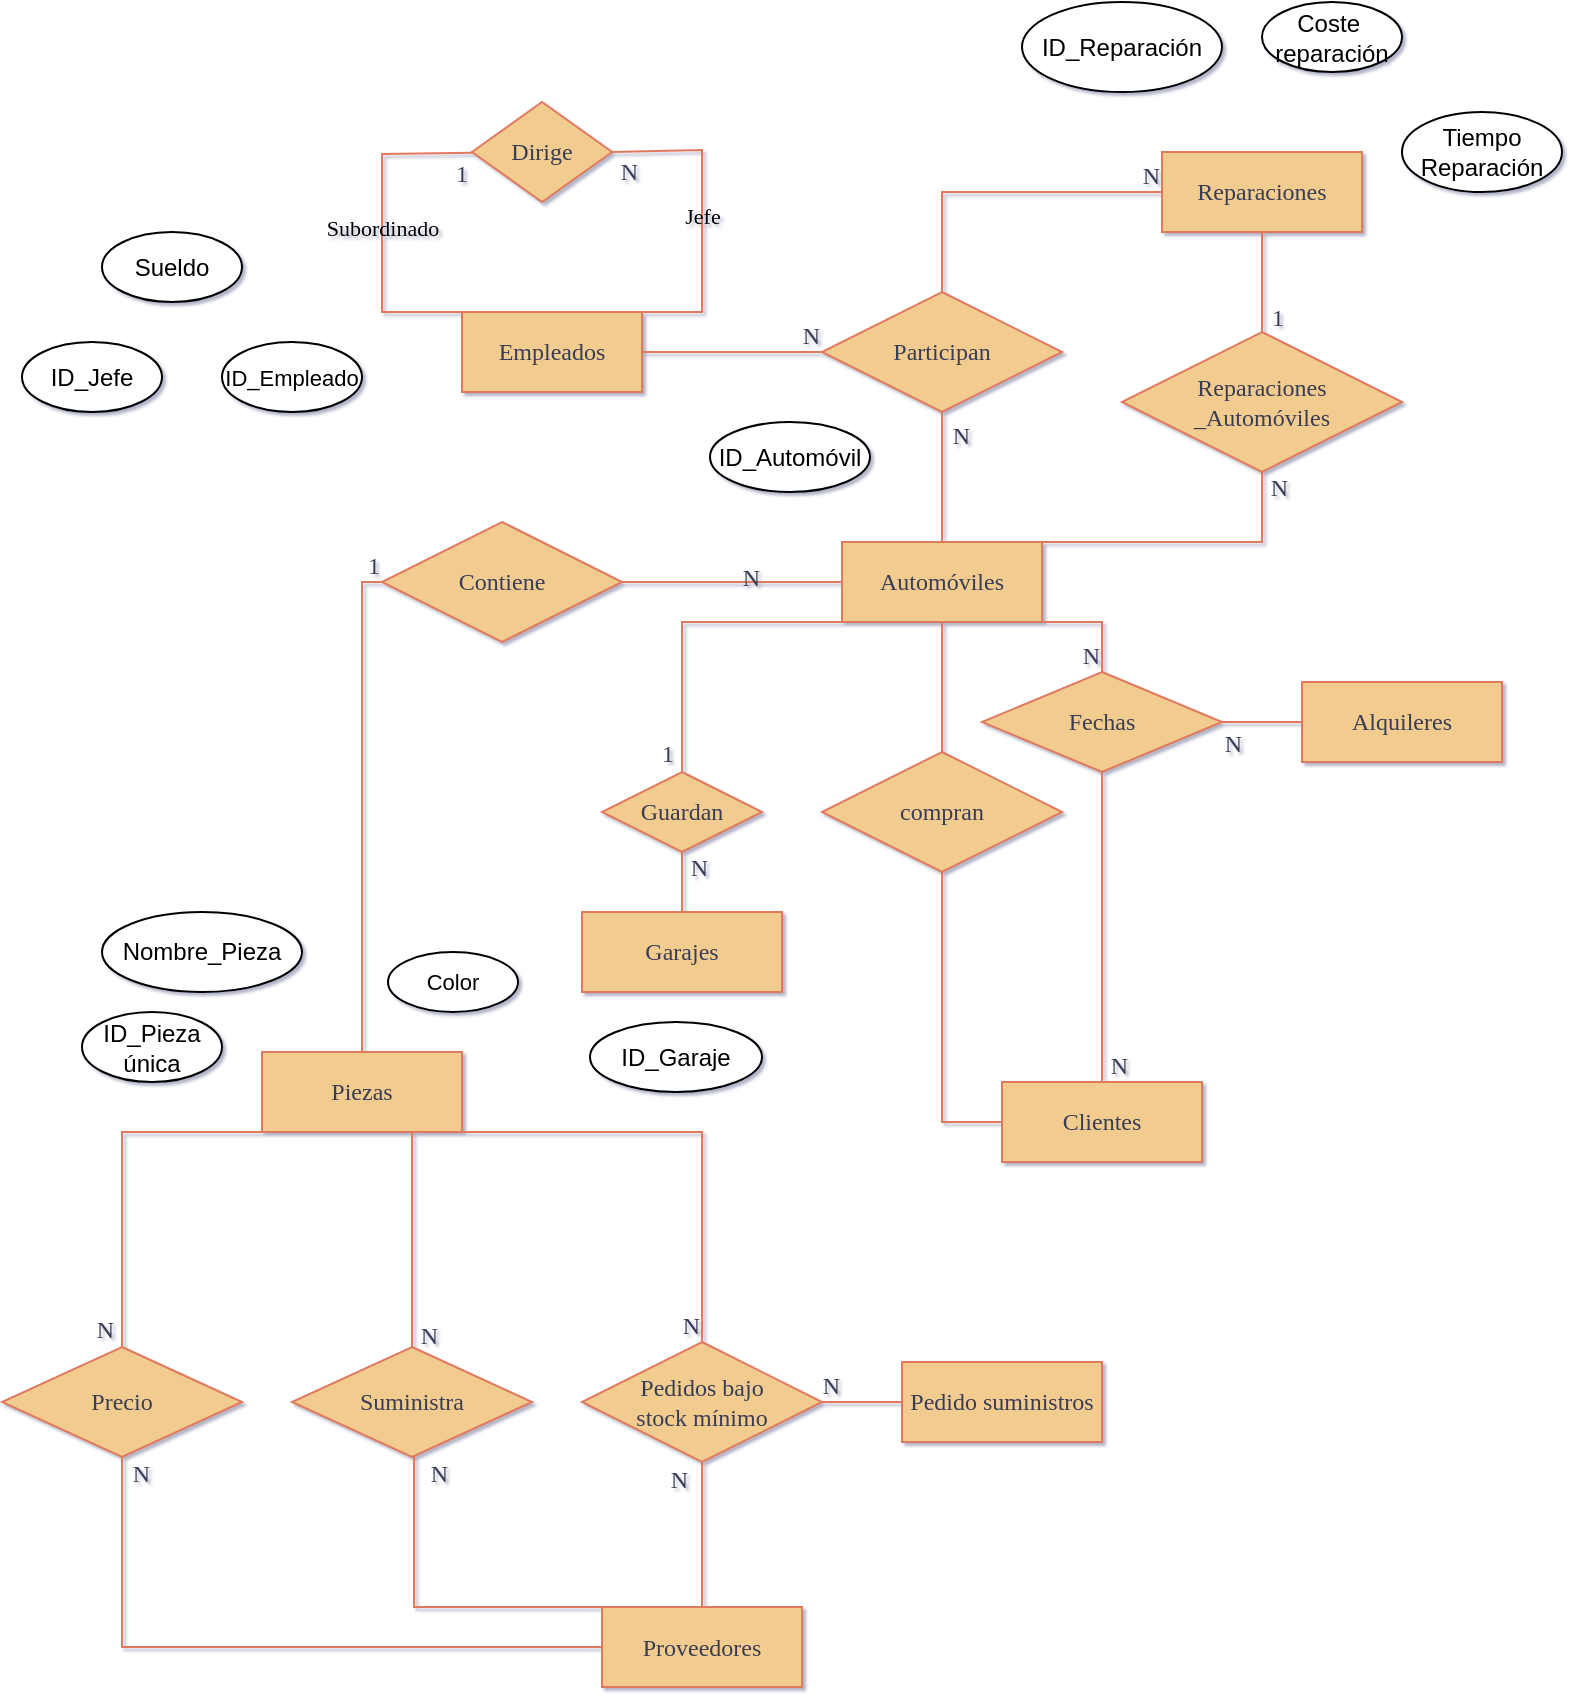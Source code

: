 <mxfile version="24.8.6">
  <diagram name="Página-1" id="gJw8Lhun-Aa-bNbXO7BL">
    <mxGraphModel dx="713" dy="739" grid="1" gridSize="10" guides="1" tooltips="1" connect="1" arrows="1" fold="1" page="1" pageScale="1" pageWidth="827" pageHeight="1169" background="none" math="0" shadow="1">
      <root>
        <mxCell id="0" />
        <mxCell id="1" parent="0" />
        <mxCell id="eUfo0shMedG3Ke2v0n19-7" value="Clientes" style="whiteSpace=wrap;html=1;align=center;labelBackgroundColor=none;fillColor=#F2CC8F;strokeColor=#E07A5F;fontColor=#393C56;rounded=0;fontFamily=Times New Roman;" parent="1" vertex="1">
          <mxGeometry x="520" y="690" width="100" height="40" as="geometry" />
        </mxCell>
        <mxCell id="eUfo0shMedG3Ke2v0n19-8" value="Alquileres" style="whiteSpace=wrap;html=1;align=center;labelBackgroundColor=none;fillColor=#F2CC8F;strokeColor=#E07A5F;fontColor=#393C56;rounded=0;fontFamily=Times New Roman;" parent="1" vertex="1">
          <mxGeometry x="670" y="490" width="100" height="40" as="geometry" />
        </mxCell>
        <mxCell id="eUfo0shMedG3Ke2v0n19-9" value="Piezas" style="whiteSpace=wrap;html=1;align=center;labelBackgroundColor=none;fillColor=#F2CC8F;strokeColor=#E07A5F;fontColor=#393C56;rounded=0;fontFamily=Times New Roman;" parent="1" vertex="1">
          <mxGeometry x="150" y="675" width="100" height="40" as="geometry" />
        </mxCell>
        <mxCell id="eUfo0shMedG3Ke2v0n19-10" value="Reparaciones" style="whiteSpace=wrap;html=1;align=center;labelBackgroundColor=none;fillColor=#F2CC8F;strokeColor=#E07A5F;fontColor=#393C56;rounded=0;fontFamily=Times New Roman;" parent="1" vertex="1">
          <mxGeometry x="600" y="225" width="100" height="40" as="geometry" />
        </mxCell>
        <mxCell id="eUfo0shMedG3Ke2v0n19-11" value="Automóviles" style="whiteSpace=wrap;html=1;align=center;labelBackgroundColor=none;fillColor=#F2CC8F;strokeColor=#E07A5F;fontColor=#393C56;rounded=0;fontFamily=Times New Roman;" parent="1" vertex="1">
          <mxGeometry x="440" y="420" width="100" height="40" as="geometry" />
        </mxCell>
        <mxCell id="eUfo0shMedG3Ke2v0n19-12" value="Proveedores" style="whiteSpace=wrap;html=1;align=center;labelBackgroundColor=none;fillColor=#F2CC8F;strokeColor=#E07A5F;fontColor=#393C56;rounded=0;fontFamily=Times New Roman;" parent="1" vertex="1">
          <mxGeometry x="320" y="952.5" width="100" height="40" as="geometry" />
        </mxCell>
        <mxCell id="eUfo0shMedG3Ke2v0n19-14" value="Garajes" style="whiteSpace=wrap;html=1;align=center;labelBackgroundColor=none;fillColor=#F2CC8F;strokeColor=#E07A5F;fontColor=#393C56;rounded=0;fontFamily=Times New Roman;" parent="1" vertex="1">
          <mxGeometry x="310" y="605" width="100" height="40" as="geometry" />
        </mxCell>
        <mxCell id="eUfo0shMedG3Ke2v0n19-15" value="Empleados" style="whiteSpace=wrap;html=1;align=center;labelBackgroundColor=none;fillColor=#F2CC8F;strokeColor=#E07A5F;fontColor=#393C56;rounded=0;fontFamily=Times New Roman;" parent="1" vertex="1">
          <mxGeometry x="250" y="305" width="90" height="40" as="geometry" />
        </mxCell>
        <mxCell id="eUfo0shMedG3Ke2v0n19-24" value="Dirige" style="shape=rhombus;perimeter=rhombusPerimeter;whiteSpace=wrap;html=1;align=center;labelBackgroundColor=none;fillColor=#F2CC8F;strokeColor=#E07A5F;fontColor=#393C56;rounded=0;fontFamily=Times New Roman;" parent="1" vertex="1">
          <mxGeometry x="255" y="200" width="70" height="50" as="geometry" />
        </mxCell>
        <mxCell id="eUfo0shMedG3Ke2v0n19-36" value="Subordinado" style="endArrow=none;html=1;rounded=0;labelBackgroundColor=none;strokeColor=#E07A5F;fontColor=default;fontFamily=Times New Roman;" parent="1" source="eUfo0shMedG3Ke2v0n19-24" edge="1">
          <mxGeometry relative="1" as="geometry">
            <mxPoint x="210" y="196" as="sourcePoint" />
            <mxPoint x="250" y="305" as="targetPoint" />
            <Array as="points">
              <mxPoint x="210" y="226" />
              <mxPoint x="210" y="305" />
            </Array>
          </mxGeometry>
        </mxCell>
        <mxCell id="eUfo0shMedG3Ke2v0n19-37" value="1" style="resizable=0;html=1;whiteSpace=wrap;align=right;verticalAlign=bottom;labelBackgroundColor=none;fillColor=#F2CC8F;strokeColor=#E07A5F;fontColor=#393C56;rounded=0;fontFamily=Times New Roman;" parent="eUfo0shMedG3Ke2v0n19-36" connectable="0" vertex="1">
          <mxGeometry x="1" relative="1" as="geometry">
            <mxPoint x="5" y="-61" as="offset" />
          </mxGeometry>
        </mxCell>
        <mxCell id="eUfo0shMedG3Ke2v0n19-38" value="Jefe" style="endArrow=none;html=1;rounded=0;entryX=1;entryY=0;entryDx=0;entryDy=0;exitX=1;exitY=0.5;exitDx=0;exitDy=0;labelBackgroundColor=none;strokeColor=#E07A5F;fontColor=default;fontFamily=Times New Roman;" parent="1" source="eUfo0shMedG3Ke2v0n19-24" target="eUfo0shMedG3Ke2v0n19-15" edge="1">
          <mxGeometry x="0.007" relative="1" as="geometry">
            <mxPoint x="340" y="224" as="sourcePoint" />
            <mxPoint x="370" y="296" as="targetPoint" />
            <Array as="points">
              <mxPoint x="370" y="224" />
              <mxPoint x="370" y="305" />
            </Array>
            <mxPoint as="offset" />
          </mxGeometry>
        </mxCell>
        <mxCell id="eUfo0shMedG3Ke2v0n19-39" value="N" style="resizable=0;html=1;whiteSpace=wrap;align=right;verticalAlign=bottom;labelBackgroundColor=none;fillColor=#F2CC8F;strokeColor=#E07A5F;fontColor=#393C56;rounded=0;fontFamily=Times New Roman;" parent="eUfo0shMedG3Ke2v0n19-38" connectable="0" vertex="1">
          <mxGeometry x="1" relative="1" as="geometry">
            <mxPoint x="-1" y="-62" as="offset" />
          </mxGeometry>
        </mxCell>
        <mxCell id="eUfo0shMedG3Ke2v0n19-42" style="edgeStyle=orthogonalEdgeStyle;rounded=0;orthogonalLoop=1;jettySize=auto;html=1;exitX=0.5;exitY=1;exitDx=0;exitDy=0;labelBackgroundColor=none;strokeColor=#E07A5F;fontColor=default;fontFamily=Times New Roman;" parent="1" source="eUfo0shMedG3Ke2v0n19-10" target="eUfo0shMedG3Ke2v0n19-10" edge="1">
          <mxGeometry relative="1" as="geometry" />
        </mxCell>
        <mxCell id="eUfo0shMedG3Ke2v0n19-51" value="Precio" style="shape=rhombus;perimeter=rhombusPerimeter;whiteSpace=wrap;html=1;align=center;labelBackgroundColor=none;fillColor=#F2CC8F;strokeColor=#E07A5F;fontColor=#393C56;rounded=0;fontFamily=Times New Roman;" parent="1" vertex="1">
          <mxGeometry x="20" y="822.5" width="120" height="55" as="geometry" />
        </mxCell>
        <mxCell id="yg8PxBLgU_6ZOjR3Xr8K-7" value="Fechas" style="shape=rhombus;perimeter=rhombusPerimeter;whiteSpace=wrap;html=1;align=center;labelBackgroundColor=none;fillColor=#F2CC8F;strokeColor=#E07A5F;fontColor=#393C56;rounded=0;fontFamily=Times New Roman;" parent="1" vertex="1">
          <mxGeometry x="510" y="485" width="120" height="50" as="geometry" />
        </mxCell>
        <mxCell id="eUfo0shMedG3Ke2v0n19-67" value="Contiene" style="shape=rhombus;perimeter=rhombusPerimeter;whiteSpace=wrap;html=1;align=center;labelBackgroundColor=none;fillColor=#F2CC8F;strokeColor=#E07A5F;fontColor=#393C56;rounded=0;fontFamily=Times New Roman;" parent="1" vertex="1">
          <mxGeometry x="210" y="410" width="120" height="60" as="geometry" />
        </mxCell>
        <mxCell id="yg8PxBLgU_6ZOjR3Xr8K-19" value="&lt;div&gt;Guardan&lt;/div&gt;" style="shape=rhombus;perimeter=rhombusPerimeter;whiteSpace=wrap;html=1;align=center;labelBackgroundColor=none;fillColor=#F2CC8F;strokeColor=#E07A5F;fontColor=#393C56;rounded=0;fontFamily=Times New Roman;" parent="1" vertex="1">
          <mxGeometry x="320" y="535" width="80" height="40" as="geometry" />
        </mxCell>
        <mxCell id="yg8PxBLgU_6ZOjR3Xr8K-25" value="" style="endArrow=none;html=1;rounded=0;fontSize=12;startSize=8;endSize=8;entryX=0;entryY=0.5;entryDx=0;entryDy=0;exitX=1;exitY=0.5;exitDx=0;exitDy=0;edgeStyle=orthogonalEdgeStyle;labelBackgroundColor=none;strokeColor=#E07A5F;fontColor=default;fontFamily=Times New Roman;" parent="1" source="yg8PxBLgU_6ZOjR3Xr8K-7" target="eUfo0shMedG3Ke2v0n19-8" edge="1">
          <mxGeometry relative="1" as="geometry">
            <mxPoint x="490" y="385" as="sourcePoint" />
            <mxPoint x="650" y="385" as="targetPoint" />
          </mxGeometry>
        </mxCell>
        <mxCell id="yg8PxBLgU_6ZOjR3Xr8K-26" value="N" style="resizable=0;html=1;whiteSpace=wrap;align=right;verticalAlign=bottom;labelBackgroundColor=none;fillColor=#F2CC8F;strokeColor=#E07A5F;fontColor=#393C56;rounded=0;fontFamily=Times New Roman;" parent="yg8PxBLgU_6ZOjR3Xr8K-25" connectable="0" vertex="1">
          <mxGeometry x="1" relative="1" as="geometry">
            <mxPoint x="-29" y="19" as="offset" />
          </mxGeometry>
        </mxCell>
        <mxCell id="yg8PxBLgU_6ZOjR3Xr8K-28" value="" style="endArrow=none;html=1;rounded=0;fontSize=12;startSize=8;endSize=8;entryX=0.5;entryY=0;entryDx=0;entryDy=0;exitX=0.5;exitY=1;exitDx=0;exitDy=0;elbow=vertical;labelBackgroundColor=none;strokeColor=#E07A5F;fontColor=default;fontFamily=Times New Roman;" parent="1" source="eUfo0shMedG3Ke2v0n19-11" target="yg8PxBLgU_6ZOjR3Xr8K-88" edge="1">
          <mxGeometry relative="1" as="geometry">
            <mxPoint x="630" y="680" as="sourcePoint" />
            <mxPoint x="670" y="680" as="targetPoint" />
          </mxGeometry>
        </mxCell>
        <mxCell id="yg8PxBLgU_6ZOjR3Xr8K-29" value="N" style="resizable=0;html=1;whiteSpace=wrap;align=right;verticalAlign=bottom;labelBackgroundColor=none;fillColor=#F2CC8F;strokeColor=#E07A5F;fontColor=#393C56;rounded=0;fontFamily=Times New Roman;" parent="yg8PxBLgU_6ZOjR3Xr8K-28" connectable="0" vertex="1">
          <mxGeometry x="1" relative="1" as="geometry">
            <mxPoint y="19" as="offset" />
          </mxGeometry>
        </mxCell>
        <mxCell id="eUfo0shMedG3Ke2v0n19-83" value="" style="resizable=0;html=1;whiteSpace=wrap;align=right;verticalAlign=bottom;labelBackgroundColor=none;fillColor=#F2CC8F;strokeColor=#E07A5F;fontColor=#393C56;rounded=0;fontFamily=Times New Roman;" parent="1" connectable="0" vertex="1">
          <mxGeometry x="278" y="842.577" as="geometry" />
        </mxCell>
        <mxCell id="yg8PxBLgU_6ZOjR3Xr8K-35" value="" style="endArrow=none;html=1;rounded=0;fontSize=12;startSize=8;endSize=8;exitX=0;exitY=0.5;exitDx=0;exitDy=0;entryX=0.5;entryY=1;entryDx=0;entryDy=0;labelBackgroundColor=none;strokeColor=#E07A5F;fontColor=default;edgeStyle=elbowEdgeStyle;fontFamily=Times New Roman;" parent="1" source="eUfo0shMedG3Ke2v0n19-7" target="yg8PxBLgU_6ZOjR3Xr8K-88" edge="1">
          <mxGeometry relative="1" as="geometry">
            <mxPoint x="620" y="685" as="sourcePoint" />
            <mxPoint x="570" y="655" as="targetPoint" />
            <Array as="points">
              <mxPoint x="490" y="650" />
            </Array>
          </mxGeometry>
        </mxCell>
        <mxCell id="yg8PxBLgU_6ZOjR3Xr8K-36" value="N" style="resizable=0;html=1;whiteSpace=wrap;align=right;verticalAlign=bottom;labelBackgroundColor=none;fillColor=#F2CC8F;strokeColor=#E07A5F;fontColor=#393C56;rounded=0;fontFamily=Times New Roman;" parent="yg8PxBLgU_6ZOjR3Xr8K-35" connectable="0" vertex="1">
          <mxGeometry x="1" relative="1" as="geometry" />
        </mxCell>
        <mxCell id="eUfo0shMedG3Ke2v0n19-86" value="" style="endArrow=none;html=1;rounded=0;entryX=0.5;entryY=0;entryDx=0;entryDy=0;exitX=0.25;exitY=1;exitDx=0;exitDy=0;edgeStyle=elbowEdgeStyle;labelBackgroundColor=none;strokeColor=#E07A5F;fontColor=default;fontFamily=Times New Roman;" parent="1" source="eUfo0shMedG3Ke2v0n19-9" target="eUfo0shMedG3Ke2v0n19-51" edge="1">
          <mxGeometry relative="1" as="geometry">
            <mxPoint x="250" y="760" as="sourcePoint" />
            <mxPoint x="403" y="826.25" as="targetPoint" />
            <Array as="points">
              <mxPoint x="80" y="760" />
            </Array>
          </mxGeometry>
        </mxCell>
        <mxCell id="eUfo0shMedG3Ke2v0n19-87" value="N" style="resizable=0;html=1;whiteSpace=wrap;align=right;verticalAlign=bottom;labelBackgroundColor=none;fillColor=#F2CC8F;strokeColor=#E07A5F;fontColor=#393C56;rounded=0;fontFamily=Times New Roman;" parent="eUfo0shMedG3Ke2v0n19-86" connectable="0" vertex="1">
          <mxGeometry x="1" relative="1" as="geometry">
            <mxPoint x="-3" as="offset" />
          </mxGeometry>
        </mxCell>
        <mxCell id="yg8PxBLgU_6ZOjR3Xr8K-40" value="" style="endArrow=none;html=1;rounded=0;fontSize=12;startSize=8;endSize=8;exitX=1;exitY=1;exitDx=0;exitDy=0;entryX=0.5;entryY=0;entryDx=0;entryDy=0;edgeStyle=orthogonalEdgeStyle;labelBackgroundColor=none;strokeColor=#E07A5F;fontColor=default;fontFamily=Times New Roman;" parent="1" source="eUfo0shMedG3Ke2v0n19-11" target="yg8PxBLgU_6ZOjR3Xr8K-7" edge="1">
          <mxGeometry relative="1" as="geometry">
            <mxPoint x="520" y="555" as="sourcePoint" />
            <mxPoint x="680" y="555" as="targetPoint" />
            <Array as="points">
              <mxPoint x="570" y="460" />
            </Array>
          </mxGeometry>
        </mxCell>
        <mxCell id="yg8PxBLgU_6ZOjR3Xr8K-41" value="N" style="resizable=0;html=1;whiteSpace=wrap;align=right;verticalAlign=bottom;labelBackgroundColor=none;fillColor=#F2CC8F;strokeColor=#E07A5F;fontColor=#393C56;rounded=0;fontFamily=Times New Roman;" parent="yg8PxBLgU_6ZOjR3Xr8K-40" connectable="0" vertex="1">
          <mxGeometry x="1" relative="1" as="geometry" />
        </mxCell>
        <mxCell id="eUfo0shMedG3Ke2v0n19-92" value="" style="endArrow=none;html=1;rounded=0;entryX=0.5;entryY=1;entryDx=0;entryDy=0;exitX=0.5;exitY=0;exitDx=0;exitDy=0;edgeStyle=orthogonalEdgeStyle;labelBackgroundColor=none;strokeColor=#E07A5F;fontColor=default;fontFamily=Times New Roman;" parent="1" source="eUfo0shMedG3Ke2v0n19-12" target="yg8PxBLgU_6ZOjR3Xr8K-61" edge="1">
          <mxGeometry relative="1" as="geometry">
            <mxPoint x="323" y="872.5" as="sourcePoint" />
            <mxPoint x="403" y="893.75" as="targetPoint" />
          </mxGeometry>
        </mxCell>
        <mxCell id="eUfo0shMedG3Ke2v0n19-93" value="N" style="resizable=0;html=1;whiteSpace=wrap;align=right;verticalAlign=bottom;labelBackgroundColor=none;fillColor=#F2CC8F;strokeColor=#E07A5F;fontColor=#393C56;rounded=0;fontFamily=Times New Roman;" parent="eUfo0shMedG3Ke2v0n19-92" connectable="0" vertex="1">
          <mxGeometry x="1" relative="1" as="geometry">
            <mxPoint x="-6" y="17" as="offset" />
          </mxGeometry>
        </mxCell>
        <mxCell id="yg8PxBLgU_6ZOjR3Xr8K-42" value="" style="endArrow=none;html=1;rounded=0;fontSize=12;startSize=8;endSize=8;curved=1;exitX=0.5;exitY=1;exitDx=0;exitDy=0;entryX=0.5;entryY=0;entryDx=0;entryDy=0;labelBackgroundColor=none;strokeColor=#E07A5F;fontColor=default;fontFamily=Times New Roman;" parent="1" source="yg8PxBLgU_6ZOjR3Xr8K-7" target="eUfo0shMedG3Ke2v0n19-7" edge="1">
          <mxGeometry relative="1" as="geometry">
            <mxPoint x="730" y="495" as="sourcePoint" />
            <mxPoint x="890" y="495" as="targetPoint" />
          </mxGeometry>
        </mxCell>
        <mxCell id="yg8PxBLgU_6ZOjR3Xr8K-43" value="N" style="resizable=0;html=1;whiteSpace=wrap;align=right;verticalAlign=bottom;labelBackgroundColor=none;fillColor=#F2CC8F;strokeColor=#E07A5F;fontColor=#393C56;rounded=0;fontFamily=Times New Roman;" parent="yg8PxBLgU_6ZOjR3Xr8K-42" connectable="0" vertex="1">
          <mxGeometry x="1" relative="1" as="geometry">
            <mxPoint x="14" as="offset" />
          </mxGeometry>
        </mxCell>
        <mxCell id="eUfo0shMedG3Ke2v0n19-94" value="" style="endArrow=none;html=1;rounded=0;entryX=0.5;entryY=1;entryDx=0;entryDy=0;exitX=0;exitY=0.5;exitDx=0;exitDy=0;edgeStyle=orthogonalEdgeStyle;labelBackgroundColor=none;strokeColor=#E07A5F;fontColor=default;fontFamily=Times New Roman;" parent="1" source="eUfo0shMedG3Ke2v0n19-12" target="eUfo0shMedG3Ke2v0n19-51" edge="1">
          <mxGeometry relative="1" as="geometry">
            <mxPoint x="268" y="966.5" as="sourcePoint" />
            <mxPoint x="278" y="887.5" as="targetPoint" />
          </mxGeometry>
        </mxCell>
        <mxCell id="eUfo0shMedG3Ke2v0n19-95" value="N" style="resizable=0;html=1;whiteSpace=wrap;align=right;verticalAlign=bottom;labelBackgroundColor=none;fillColor=#F2CC8F;strokeColor=#E07A5F;fontColor=#393C56;rounded=0;fontFamily=Times New Roman;" parent="eUfo0shMedG3Ke2v0n19-94" connectable="0" vertex="1">
          <mxGeometry x="1" relative="1" as="geometry">
            <mxPoint x="15" y="17" as="offset" />
          </mxGeometry>
        </mxCell>
        <mxCell id="yg8PxBLgU_6ZOjR3Xr8K-46" value="" style="endArrow=none;html=1;rounded=0;fontSize=12;startSize=8;endSize=8;entryX=0;entryY=0.5;entryDx=0;entryDy=0;exitX=0.5;exitY=0;exitDx=0;exitDy=0;edgeStyle=orthogonalEdgeStyle;labelBackgroundColor=none;strokeColor=#E07A5F;fontColor=default;fontFamily=Times New Roman;" parent="1" source="yg8PxBLgU_6ZOjR3Xr8K-48" target="eUfo0shMedG3Ke2v0n19-10" edge="1">
          <mxGeometry relative="1" as="geometry">
            <mxPoint x="360" y="325" as="sourcePoint" />
            <mxPoint x="520" y="325" as="targetPoint" />
            <Array as="points">
              <mxPoint x="490" y="245" />
            </Array>
          </mxGeometry>
        </mxCell>
        <mxCell id="yg8PxBLgU_6ZOjR3Xr8K-47" value="N" style="resizable=0;html=1;whiteSpace=wrap;align=right;verticalAlign=bottom;labelBackgroundColor=none;fillColor=#F2CC8F;strokeColor=#E07A5F;fontColor=#393C56;rounded=0;fontFamily=Times New Roman;" parent="yg8PxBLgU_6ZOjR3Xr8K-46" connectable="0" vertex="1">
          <mxGeometry x="1" relative="1" as="geometry" />
        </mxCell>
        <mxCell id="yg8PxBLgU_6ZOjR3Xr8K-48" value="Participan" style="shape=rhombus;perimeter=rhombusPerimeter;whiteSpace=wrap;html=1;align=center;labelBackgroundColor=none;fillColor=#F2CC8F;strokeColor=#E07A5F;fontColor=#393C56;rounded=0;fontFamily=Times New Roman;" parent="1" vertex="1">
          <mxGeometry x="430" y="295" width="120" height="60" as="geometry" />
        </mxCell>
        <mxCell id="yg8PxBLgU_6ZOjR3Xr8K-50" value="" style="endArrow=none;html=1;rounded=0;fontSize=12;startSize=8;endSize=8;curved=1;exitX=0.5;exitY=0;exitDx=0;exitDy=0;entryX=0.5;entryY=1;entryDx=0;entryDy=0;labelBackgroundColor=none;strokeColor=#E07A5F;fontColor=default;fontFamily=Times New Roman;" parent="1" source="eUfo0shMedG3Ke2v0n19-11" target="yg8PxBLgU_6ZOjR3Xr8K-48" edge="1">
          <mxGeometry relative="1" as="geometry">
            <mxPoint x="590" y="355" as="sourcePoint" />
            <mxPoint x="750" y="355" as="targetPoint" />
          </mxGeometry>
        </mxCell>
        <mxCell id="yg8PxBLgU_6ZOjR3Xr8K-51" value="N" style="resizable=0;html=1;whiteSpace=wrap;align=right;verticalAlign=bottom;labelBackgroundColor=none;fillColor=#F2CC8F;strokeColor=#E07A5F;fontColor=#393C56;rounded=0;fontFamily=Times New Roman;" parent="yg8PxBLgU_6ZOjR3Xr8K-50" connectable="0" vertex="1">
          <mxGeometry x="1" relative="1" as="geometry">
            <mxPoint x="15" y="20" as="offset" />
          </mxGeometry>
        </mxCell>
        <mxCell id="yg8PxBLgU_6ZOjR3Xr8K-52" value="" style="endArrow=none;html=1;rounded=0;fontSize=12;startSize=8;endSize=8;curved=1;exitX=1;exitY=0.5;exitDx=0;exitDy=0;entryX=0;entryY=0.5;entryDx=0;entryDy=0;labelBackgroundColor=none;strokeColor=#E07A5F;fontColor=default;fontFamily=Times New Roman;" parent="1" source="eUfo0shMedG3Ke2v0n19-15" target="yg8PxBLgU_6ZOjR3Xr8K-48" edge="1">
          <mxGeometry relative="1" as="geometry">
            <mxPoint x="330" y="365" as="sourcePoint" />
            <mxPoint x="490" y="365" as="targetPoint" />
          </mxGeometry>
        </mxCell>
        <mxCell id="yg8PxBLgU_6ZOjR3Xr8K-53" value="N" style="resizable=0;html=1;whiteSpace=wrap;align=right;verticalAlign=bottom;labelBackgroundColor=none;fillColor=#F2CC8F;strokeColor=#E07A5F;fontColor=#393C56;rounded=0;fontFamily=Times New Roman;" parent="yg8PxBLgU_6ZOjR3Xr8K-52" connectable="0" vertex="1">
          <mxGeometry x="1" relative="1" as="geometry" />
        </mxCell>
        <mxCell id="yg8PxBLgU_6ZOjR3Xr8K-55" value="" style="endArrow=none;html=1;rounded=0;fontSize=12;startSize=8;endSize=8;curved=1;exitX=1;exitY=0.5;exitDx=0;exitDy=0;entryX=0;entryY=0.5;entryDx=0;entryDy=0;labelBackgroundColor=none;strokeColor=#E07A5F;fontColor=default;fontFamily=Times New Roman;" parent="1" source="eUfo0shMedG3Ke2v0n19-67" target="eUfo0shMedG3Ke2v0n19-11" edge="1">
          <mxGeometry relative="1" as="geometry">
            <mxPoint x="340" y="635" as="sourcePoint" />
            <mxPoint x="500" y="635" as="targetPoint" />
          </mxGeometry>
        </mxCell>
        <mxCell id="yg8PxBLgU_6ZOjR3Xr8K-56" value="N" style="resizable=0;html=1;whiteSpace=wrap;align=right;verticalAlign=bottom;labelBackgroundColor=none;fillColor=#F2CC8F;strokeColor=#E07A5F;fontColor=#393C56;rounded=0;fontFamily=Times New Roman;" parent="yg8PxBLgU_6ZOjR3Xr8K-55" connectable="0" vertex="1">
          <mxGeometry x="1" relative="1" as="geometry">
            <mxPoint x="-40" y="6" as="offset" />
          </mxGeometry>
        </mxCell>
        <mxCell id="yg8PxBLgU_6ZOjR3Xr8K-57" value="" style="endArrow=none;html=1;rounded=0;fontSize=12;startSize=8;endSize=8;exitX=0.5;exitY=0;exitDx=0;exitDy=0;entryX=0;entryY=0.5;entryDx=0;entryDy=0;edgeStyle=orthogonalEdgeStyle;labelBackgroundColor=none;strokeColor=#E07A5F;fontColor=default;fontFamily=Times New Roman;" parent="1" source="eUfo0shMedG3Ke2v0n19-9" target="eUfo0shMedG3Ke2v0n19-67" edge="1">
          <mxGeometry relative="1" as="geometry">
            <mxPoint x="210" y="750" as="sourcePoint" />
            <mxPoint x="320" y="715.0" as="targetPoint" />
          </mxGeometry>
        </mxCell>
        <mxCell id="yg8PxBLgU_6ZOjR3Xr8K-58" value="1" style="resizable=0;html=1;whiteSpace=wrap;align=right;verticalAlign=bottom;labelBackgroundColor=none;fillColor=#F2CC8F;strokeColor=#E07A5F;fontColor=#393C56;rounded=0;fontFamily=Times New Roman;" parent="yg8PxBLgU_6ZOjR3Xr8K-57" connectable="0" vertex="1">
          <mxGeometry x="1" relative="1" as="geometry" />
        </mxCell>
        <mxCell id="yg8PxBLgU_6ZOjR3Xr8K-59" value="Pedido suministros" style="whiteSpace=wrap;html=1;align=center;labelBackgroundColor=none;fillColor=#F2CC8F;strokeColor=#E07A5F;fontColor=#393C56;rounded=0;fontFamily=Times New Roman;" parent="1" vertex="1">
          <mxGeometry x="470" y="830" width="100" height="40" as="geometry" />
        </mxCell>
        <mxCell id="yg8PxBLgU_6ZOjR3Xr8K-61" value="&lt;div&gt;Pedidos bajo &lt;br&gt;&lt;/div&gt;&lt;div&gt;stock mínimo&lt;br&gt;&lt;/div&gt;" style="shape=rhombus;perimeter=rhombusPerimeter;whiteSpace=wrap;html=1;align=center;labelBackgroundColor=none;fillColor=#F2CC8F;strokeColor=#E07A5F;fontColor=#393C56;rounded=0;fontFamily=Times New Roman;" parent="1" vertex="1">
          <mxGeometry x="310" y="820" width="120" height="60" as="geometry" />
        </mxCell>
        <mxCell id="yg8PxBLgU_6ZOjR3Xr8K-66" value="" style="endArrow=none;html=1;rounded=0;fontSize=12;startSize=8;endSize=8;exitX=1;exitY=1;exitDx=0;exitDy=0;entryX=0.5;entryY=0;entryDx=0;entryDy=0;edgeStyle=orthogonalEdgeStyle;labelBackgroundColor=none;strokeColor=#E07A5F;fontColor=default;fontFamily=Times New Roman;" parent="1" source="eUfo0shMedG3Ke2v0n19-9" target="yg8PxBLgU_6ZOjR3Xr8K-61" edge="1">
          <mxGeometry relative="1" as="geometry">
            <mxPoint x="280" y="760" as="sourcePoint" />
            <mxPoint x="440" y="760" as="targetPoint" />
            <Array as="points">
              <mxPoint x="370" y="715" />
            </Array>
          </mxGeometry>
        </mxCell>
        <mxCell id="yg8PxBLgU_6ZOjR3Xr8K-67" value="N" style="resizable=0;html=1;whiteSpace=wrap;align=right;verticalAlign=bottom;labelBackgroundColor=none;fillColor=#F2CC8F;strokeColor=#E07A5F;fontColor=#393C56;rounded=0;fontFamily=Times New Roman;" parent="yg8PxBLgU_6ZOjR3Xr8K-66" connectable="0" vertex="1">
          <mxGeometry x="1" relative="1" as="geometry" />
        </mxCell>
        <mxCell id="yg8PxBLgU_6ZOjR3Xr8K-68" value="Suministra" style="shape=rhombus;perimeter=rhombusPerimeter;whiteSpace=wrap;html=1;align=center;labelBackgroundColor=none;fillColor=#F2CC8F;strokeColor=#E07A5F;fontColor=#393C56;rounded=0;fontFamily=Times New Roman;" parent="1" vertex="1">
          <mxGeometry x="165" y="822.5" width="120" height="55" as="geometry" />
        </mxCell>
        <mxCell id="yg8PxBLgU_6ZOjR3Xr8K-71" value="" style="endArrow=none;html=1;rounded=0;fontSize=12;startSize=8;endSize=8;entryX=0;entryY=0;entryDx=0;entryDy=0;exitX=0.5;exitY=1;exitDx=0;exitDy=0;edgeStyle=elbowEdgeStyle;labelBackgroundColor=none;strokeColor=#E07A5F;fontColor=default;fontFamily=Times New Roman;" parent="1" source="yg8PxBLgU_6ZOjR3Xr8K-68" target="eUfo0shMedG3Ke2v0n19-12" edge="1">
          <mxGeometry relative="1" as="geometry">
            <mxPoint x="231" y="892.5" as="sourcePoint" />
            <mxPoint x="326" y="967.5" as="targetPoint" />
            <Array as="points">
              <mxPoint x="226" y="945" />
            </Array>
          </mxGeometry>
        </mxCell>
        <mxCell id="yg8PxBLgU_6ZOjR3Xr8K-72" value="N" style="resizable=0;html=1;whiteSpace=wrap;align=right;verticalAlign=bottom;labelBackgroundColor=none;fillColor=#F2CC8F;strokeColor=#E07A5F;fontColor=#393C56;rounded=0;fontFamily=Times New Roman;" parent="yg8PxBLgU_6ZOjR3Xr8K-71" connectable="0" vertex="1">
          <mxGeometry x="1" relative="1" as="geometry">
            <mxPoint x="-76" y="-58" as="offset" />
          </mxGeometry>
        </mxCell>
        <mxCell id="yg8PxBLgU_6ZOjR3Xr8K-73" value="" style="endArrow=none;html=1;rounded=0;fontSize=12;startSize=8;endSize=8;curved=1;exitX=0.75;exitY=1;exitDx=0;exitDy=0;entryX=0.5;entryY=0;entryDx=0;entryDy=0;labelBackgroundColor=none;strokeColor=#E07A5F;fontColor=default;fontFamily=Times New Roman;" parent="1" source="eUfo0shMedG3Ke2v0n19-9" target="yg8PxBLgU_6ZOjR3Xr8K-68" edge="1">
          <mxGeometry relative="1" as="geometry">
            <mxPoint x="240" y="800" as="sourcePoint" />
            <mxPoint x="240" y="780" as="targetPoint" />
          </mxGeometry>
        </mxCell>
        <mxCell id="yg8PxBLgU_6ZOjR3Xr8K-74" value="N" style="resizable=0;html=1;whiteSpace=wrap;align=right;verticalAlign=bottom;labelBackgroundColor=none;fillColor=#F2CC8F;strokeColor=#E07A5F;fontColor=#393C56;rounded=0;fontFamily=Times New Roman;" parent="yg8PxBLgU_6ZOjR3Xr8K-73" connectable="0" vertex="1">
          <mxGeometry x="1" relative="1" as="geometry">
            <mxPoint x="14" y="3" as="offset" />
          </mxGeometry>
        </mxCell>
        <mxCell id="yg8PxBLgU_6ZOjR3Xr8K-75" value="&lt;div&gt;Reparaciones&lt;/div&gt;&lt;div&gt;_Automóviles&lt;/div&gt;" style="shape=rhombus;perimeter=rhombusPerimeter;whiteSpace=wrap;html=1;align=center;labelBackgroundColor=none;fillColor=#F2CC8F;strokeColor=#E07A5F;fontColor=#393C56;rounded=0;fontFamily=Times New Roman;" parent="1" vertex="1">
          <mxGeometry x="580" y="315" width="140" height="70" as="geometry" />
        </mxCell>
        <mxCell id="yg8PxBLgU_6ZOjR3Xr8K-76" value="" style="endArrow=none;html=1;rounded=0;fontSize=12;startSize=8;endSize=8;exitX=1;exitY=0;exitDx=0;exitDy=0;entryX=0.5;entryY=1;entryDx=0;entryDy=0;edgeStyle=orthogonalEdgeStyle;labelBackgroundColor=none;strokeColor=#E07A5F;fontColor=default;fontFamily=Times New Roman;" parent="1" source="eUfo0shMedG3Ke2v0n19-11" target="yg8PxBLgU_6ZOjR3Xr8K-75" edge="1">
          <mxGeometry relative="1" as="geometry">
            <mxPoint x="560" y="415" as="sourcePoint" />
            <mxPoint x="720" y="415" as="targetPoint" />
            <Array as="points">
              <mxPoint x="650" y="420" />
            </Array>
          </mxGeometry>
        </mxCell>
        <mxCell id="yg8PxBLgU_6ZOjR3Xr8K-77" value="N" style="resizable=0;html=1;whiteSpace=wrap;align=right;verticalAlign=bottom;labelBackgroundColor=none;fillColor=#F2CC8F;strokeColor=#E07A5F;fontColor=#393C56;rounded=0;fontFamily=Times New Roman;" parent="yg8PxBLgU_6ZOjR3Xr8K-76" connectable="0" vertex="1">
          <mxGeometry x="1" relative="1" as="geometry">
            <mxPoint x="14" y="16" as="offset" />
          </mxGeometry>
        </mxCell>
        <mxCell id="yg8PxBLgU_6ZOjR3Xr8K-78" value="" style="endArrow=none;html=1;rounded=0;fontSize=12;startSize=8;endSize=8;curved=1;exitX=0.5;exitY=1;exitDx=0;exitDy=0;entryX=0.5;entryY=0;entryDx=0;entryDy=0;labelBackgroundColor=none;strokeColor=#E07A5F;fontColor=default;fontFamily=Times New Roman;" parent="1" source="eUfo0shMedG3Ke2v0n19-10" target="yg8PxBLgU_6ZOjR3Xr8K-75" edge="1">
          <mxGeometry relative="1" as="geometry">
            <mxPoint x="690" y="315" as="sourcePoint" />
            <mxPoint x="850" y="315" as="targetPoint" />
          </mxGeometry>
        </mxCell>
        <mxCell id="yg8PxBLgU_6ZOjR3Xr8K-79" value="1" style="resizable=0;html=1;whiteSpace=wrap;align=right;verticalAlign=bottom;labelBackgroundColor=none;fillColor=#F2CC8F;strokeColor=#E07A5F;fontColor=#393C56;rounded=0;fontFamily=Times New Roman;" parent="yg8PxBLgU_6ZOjR3Xr8K-78" connectable="0" vertex="1">
          <mxGeometry x="1" relative="1" as="geometry">
            <mxPoint x="12" y="1" as="offset" />
          </mxGeometry>
        </mxCell>
        <mxCell id="yg8PxBLgU_6ZOjR3Xr8K-80" value="" style="endArrow=none;html=1;rounded=0;fontSize=12;startSize=8;endSize=8;curved=1;exitX=1;exitY=0.5;exitDx=0;exitDy=0;entryX=0;entryY=0.5;entryDx=0;entryDy=0;labelBackgroundColor=none;strokeColor=#E07A5F;fontColor=default;fontFamily=Times New Roman;" parent="1" source="yg8PxBLgU_6ZOjR3Xr8K-61" target="yg8PxBLgU_6ZOjR3Xr8K-59" edge="1">
          <mxGeometry relative="1" as="geometry">
            <mxPoint x="410" y="805" as="sourcePoint" />
            <mxPoint x="570" y="805" as="targetPoint" />
          </mxGeometry>
        </mxCell>
        <mxCell id="yg8PxBLgU_6ZOjR3Xr8K-81" value="N" style="resizable=0;html=1;whiteSpace=wrap;align=right;verticalAlign=bottom;labelBackgroundColor=none;fillColor=#F2CC8F;strokeColor=#E07A5F;fontColor=#393C56;rounded=0;fontFamily=Times New Roman;" parent="yg8PxBLgU_6ZOjR3Xr8K-80" connectable="0" vertex="1">
          <mxGeometry x="1" relative="1" as="geometry">
            <mxPoint x="-30" as="offset" />
          </mxGeometry>
        </mxCell>
        <mxCell id="yg8PxBLgU_6ZOjR3Xr8K-82" value="" style="endArrow=none;html=1;rounded=0;fontSize=12;startSize=8;endSize=8;curved=1;exitX=0.5;exitY=0;exitDx=0;exitDy=0;entryX=0.5;entryY=1;entryDx=0;entryDy=0;labelBackgroundColor=none;strokeColor=#E07A5F;fontColor=default;fontFamily=Times New Roman;" parent="1" source="eUfo0shMedG3Ke2v0n19-14" target="yg8PxBLgU_6ZOjR3Xr8K-19" edge="1">
          <mxGeometry relative="1" as="geometry">
            <mxPoint x="380" y="590" as="sourcePoint" />
            <mxPoint x="540" y="590" as="targetPoint" />
          </mxGeometry>
        </mxCell>
        <mxCell id="yg8PxBLgU_6ZOjR3Xr8K-83" value="N" style="resizable=0;html=1;whiteSpace=wrap;align=right;verticalAlign=bottom;labelBackgroundColor=none;fillColor=#F2CC8F;strokeColor=#E07A5F;fontColor=#393C56;rounded=0;fontFamily=Times New Roman;" parent="yg8PxBLgU_6ZOjR3Xr8K-82" connectable="0" vertex="1">
          <mxGeometry x="1" relative="1" as="geometry">
            <mxPoint x="14" y="16" as="offset" />
          </mxGeometry>
        </mxCell>
        <mxCell id="yg8PxBLgU_6ZOjR3Xr8K-86" value="" style="endArrow=none;html=1;rounded=0;fontSize=12;startSize=8;endSize=8;exitX=0;exitY=1;exitDx=0;exitDy=0;entryX=0.5;entryY=0;entryDx=0;entryDy=0;edgeStyle=elbowEdgeStyle;labelBackgroundColor=none;strokeColor=#E07A5F;fontColor=default;fontFamily=Times New Roman;" parent="1" source="eUfo0shMedG3Ke2v0n19-11" target="yg8PxBLgU_6ZOjR3Xr8K-19" edge="1">
          <mxGeometry relative="1" as="geometry">
            <mxPoint x="330" y="500" as="sourcePoint" />
            <mxPoint x="490" y="500" as="targetPoint" />
            <Array as="points">
              <mxPoint x="360" y="500" />
            </Array>
          </mxGeometry>
        </mxCell>
        <mxCell id="yg8PxBLgU_6ZOjR3Xr8K-87" value="1" style="resizable=0;html=1;whiteSpace=wrap;align=right;verticalAlign=bottom;labelBackgroundColor=none;fillColor=#F2CC8F;strokeColor=#E07A5F;fontColor=#393C56;rounded=0;fontFamily=Times New Roman;" parent="yg8PxBLgU_6ZOjR3Xr8K-86" connectable="0" vertex="1">
          <mxGeometry x="1" relative="1" as="geometry">
            <mxPoint x="-3" y="-1" as="offset" />
          </mxGeometry>
        </mxCell>
        <mxCell id="yg8PxBLgU_6ZOjR3Xr8K-88" value="compran" style="shape=rhombus;perimeter=rhombusPerimeter;whiteSpace=wrap;html=1;align=center;fillColor=#F2CC8F;strokeColor=#E07A5F;rounded=0;verticalAlign=middle;fontFamily=Times New Roman;fontSize=12;fontColor=#393C56;labelBackgroundColor=none;" parent="1" vertex="1">
          <mxGeometry x="430" y="525" width="120" height="60" as="geometry" />
        </mxCell>
        <mxCell id="QLM5wbdn7343cBxaZgWK-1" value="&lt;font style=&quot;font-size: 11px;&quot;&gt;ID_Empleado&lt;/font&gt;" style="ellipse;whiteSpace=wrap;html=1;align=center;" vertex="1" parent="1">
          <mxGeometry x="130" y="320" width="70" height="35" as="geometry" />
        </mxCell>
        <mxCell id="QLM5wbdn7343cBxaZgWK-2" value="Sueldo" style="ellipse;whiteSpace=wrap;html=1;align=center;" vertex="1" parent="1">
          <mxGeometry x="70" y="265" width="70" height="35" as="geometry" />
        </mxCell>
        <mxCell id="QLM5wbdn7343cBxaZgWK-3" value="ID_Jefe" style="ellipse;whiteSpace=wrap;html=1;align=center;" vertex="1" parent="1">
          <mxGeometry x="30" y="320" width="70" height="35" as="geometry" />
        </mxCell>
        <mxCell id="QLM5wbdn7343cBxaZgWK-4" value="ID_Automóvil" style="ellipse;whiteSpace=wrap;html=1;align=center;" vertex="1" parent="1">
          <mxGeometry x="374" y="360" width="80" height="35" as="geometry" />
        </mxCell>
        <mxCell id="QLM5wbdn7343cBxaZgWK-5" value="ID_Reparación" style="ellipse;whiteSpace=wrap;html=1;align=center;" vertex="1" parent="1">
          <mxGeometry x="530" y="150" width="100" height="45" as="geometry" />
        </mxCell>
        <mxCell id="QLM5wbdn7343cBxaZgWK-6" value="Coste&amp;nbsp;&lt;div&gt;reparación&lt;/div&gt;" style="ellipse;whiteSpace=wrap;html=1;align=center;" vertex="1" parent="1">
          <mxGeometry x="650" y="150" width="70" height="35" as="geometry" />
        </mxCell>
        <mxCell id="QLM5wbdn7343cBxaZgWK-7" value="Tiempo&lt;div&gt;Reparación&lt;/div&gt;" style="ellipse;whiteSpace=wrap;html=1;align=center;" vertex="1" parent="1">
          <mxGeometry x="720" y="205" width="80" height="40" as="geometry" />
        </mxCell>
        <mxCell id="QLM5wbdn7343cBxaZgWK-8" value="&lt;div&gt;Nombre_Pieza&lt;/div&gt;" style="ellipse;whiteSpace=wrap;html=1;align=center;" vertex="1" parent="1">
          <mxGeometry x="70" y="605" width="100" height="40" as="geometry" />
        </mxCell>
        <mxCell id="QLM5wbdn7343cBxaZgWK-9" value="ID_Pieza&lt;div&gt;única&lt;/div&gt;" style="ellipse;whiteSpace=wrap;html=1;align=center;" vertex="1" parent="1">
          <mxGeometry x="60" y="655" width="70" height="35" as="geometry" />
        </mxCell>
        <mxCell id="QLM5wbdn7343cBxaZgWK-10" value="&lt;font style=&quot;font-size: 11px;&quot;&gt;Color&lt;/font&gt;" style="ellipse;whiteSpace=wrap;html=1;align=center;" vertex="1" parent="1">
          <mxGeometry x="213" y="625" width="65" height="30" as="geometry" />
        </mxCell>
        <mxCell id="QLM5wbdn7343cBxaZgWK-11" value="&lt;div&gt;ID_Garaje&lt;/div&gt;" style="ellipse;whiteSpace=wrap;html=1;align=center;" vertex="1" parent="1">
          <mxGeometry x="314" y="660" width="86" height="35" as="geometry" />
        </mxCell>
      </root>
    </mxGraphModel>
  </diagram>
</mxfile>
